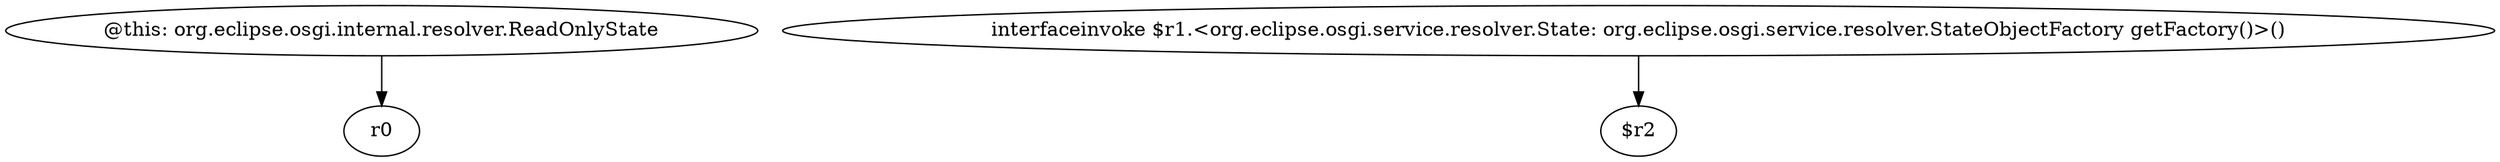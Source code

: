 digraph g {
0[label="@this: org.eclipse.osgi.internal.resolver.ReadOnlyState"]
1[label="r0"]
0->1[label=""]
2[label="interfaceinvoke $r1.<org.eclipse.osgi.service.resolver.State: org.eclipse.osgi.service.resolver.StateObjectFactory getFactory()>()"]
3[label="$r2"]
2->3[label=""]
}